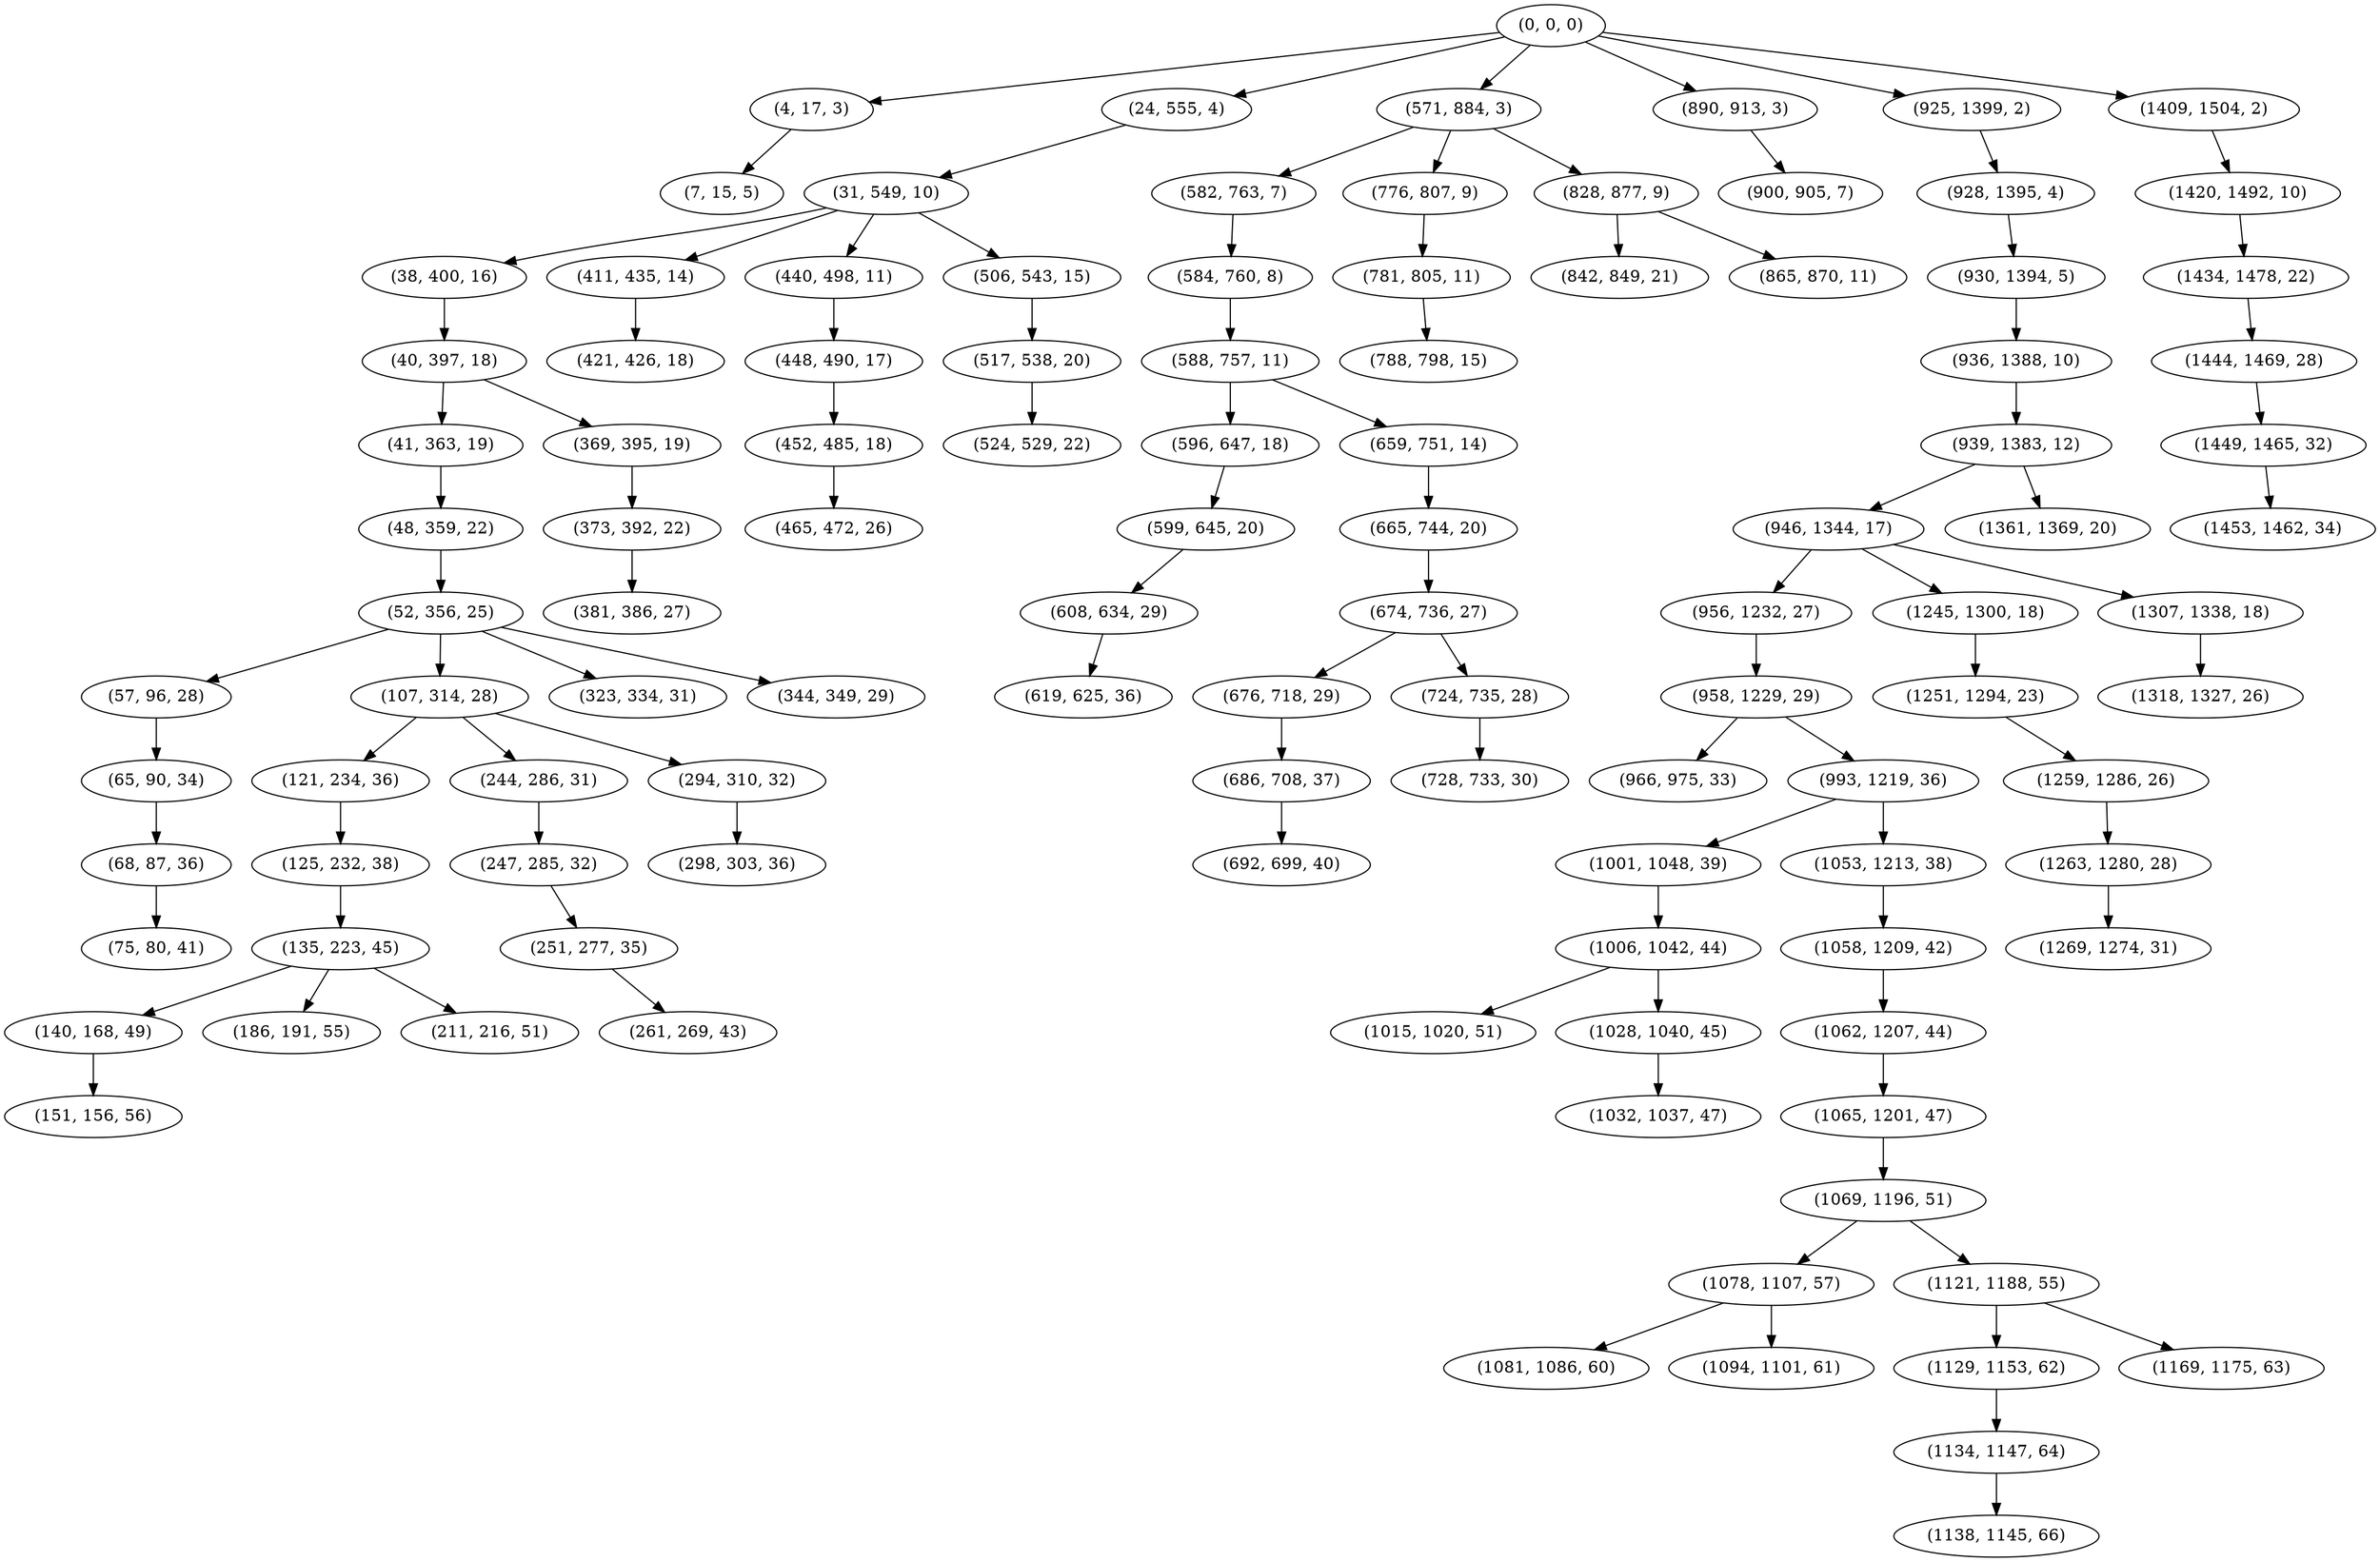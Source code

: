 digraph tree {
    "(0, 0, 0)";
    "(4, 17, 3)";
    "(7, 15, 5)";
    "(24, 555, 4)";
    "(31, 549, 10)";
    "(38, 400, 16)";
    "(40, 397, 18)";
    "(41, 363, 19)";
    "(48, 359, 22)";
    "(52, 356, 25)";
    "(57, 96, 28)";
    "(65, 90, 34)";
    "(68, 87, 36)";
    "(75, 80, 41)";
    "(107, 314, 28)";
    "(121, 234, 36)";
    "(125, 232, 38)";
    "(135, 223, 45)";
    "(140, 168, 49)";
    "(151, 156, 56)";
    "(186, 191, 55)";
    "(211, 216, 51)";
    "(244, 286, 31)";
    "(247, 285, 32)";
    "(251, 277, 35)";
    "(261, 269, 43)";
    "(294, 310, 32)";
    "(298, 303, 36)";
    "(323, 334, 31)";
    "(344, 349, 29)";
    "(369, 395, 19)";
    "(373, 392, 22)";
    "(381, 386, 27)";
    "(411, 435, 14)";
    "(421, 426, 18)";
    "(440, 498, 11)";
    "(448, 490, 17)";
    "(452, 485, 18)";
    "(465, 472, 26)";
    "(506, 543, 15)";
    "(517, 538, 20)";
    "(524, 529, 22)";
    "(571, 884, 3)";
    "(582, 763, 7)";
    "(584, 760, 8)";
    "(588, 757, 11)";
    "(596, 647, 18)";
    "(599, 645, 20)";
    "(608, 634, 29)";
    "(619, 625, 36)";
    "(659, 751, 14)";
    "(665, 744, 20)";
    "(674, 736, 27)";
    "(676, 718, 29)";
    "(686, 708, 37)";
    "(692, 699, 40)";
    "(724, 735, 28)";
    "(728, 733, 30)";
    "(776, 807, 9)";
    "(781, 805, 11)";
    "(788, 798, 15)";
    "(828, 877, 9)";
    "(842, 849, 21)";
    "(865, 870, 11)";
    "(890, 913, 3)";
    "(900, 905, 7)";
    "(925, 1399, 2)";
    "(928, 1395, 4)";
    "(930, 1394, 5)";
    "(936, 1388, 10)";
    "(939, 1383, 12)";
    "(946, 1344, 17)";
    "(956, 1232, 27)";
    "(958, 1229, 29)";
    "(966, 975, 33)";
    "(993, 1219, 36)";
    "(1001, 1048, 39)";
    "(1006, 1042, 44)";
    "(1015, 1020, 51)";
    "(1028, 1040, 45)";
    "(1032, 1037, 47)";
    "(1053, 1213, 38)";
    "(1058, 1209, 42)";
    "(1062, 1207, 44)";
    "(1065, 1201, 47)";
    "(1069, 1196, 51)";
    "(1078, 1107, 57)";
    "(1081, 1086, 60)";
    "(1094, 1101, 61)";
    "(1121, 1188, 55)";
    "(1129, 1153, 62)";
    "(1134, 1147, 64)";
    "(1138, 1145, 66)";
    "(1169, 1175, 63)";
    "(1245, 1300, 18)";
    "(1251, 1294, 23)";
    "(1259, 1286, 26)";
    "(1263, 1280, 28)";
    "(1269, 1274, 31)";
    "(1307, 1338, 18)";
    "(1318, 1327, 26)";
    "(1361, 1369, 20)";
    "(1409, 1504, 2)";
    "(1420, 1492, 10)";
    "(1434, 1478, 22)";
    "(1444, 1469, 28)";
    "(1449, 1465, 32)";
    "(1453, 1462, 34)";
    "(0, 0, 0)" -> "(4, 17, 3)";
    "(0, 0, 0)" -> "(24, 555, 4)";
    "(0, 0, 0)" -> "(571, 884, 3)";
    "(0, 0, 0)" -> "(890, 913, 3)";
    "(0, 0, 0)" -> "(925, 1399, 2)";
    "(0, 0, 0)" -> "(1409, 1504, 2)";
    "(4, 17, 3)" -> "(7, 15, 5)";
    "(24, 555, 4)" -> "(31, 549, 10)";
    "(31, 549, 10)" -> "(38, 400, 16)";
    "(31, 549, 10)" -> "(411, 435, 14)";
    "(31, 549, 10)" -> "(440, 498, 11)";
    "(31, 549, 10)" -> "(506, 543, 15)";
    "(38, 400, 16)" -> "(40, 397, 18)";
    "(40, 397, 18)" -> "(41, 363, 19)";
    "(40, 397, 18)" -> "(369, 395, 19)";
    "(41, 363, 19)" -> "(48, 359, 22)";
    "(48, 359, 22)" -> "(52, 356, 25)";
    "(52, 356, 25)" -> "(57, 96, 28)";
    "(52, 356, 25)" -> "(107, 314, 28)";
    "(52, 356, 25)" -> "(323, 334, 31)";
    "(52, 356, 25)" -> "(344, 349, 29)";
    "(57, 96, 28)" -> "(65, 90, 34)";
    "(65, 90, 34)" -> "(68, 87, 36)";
    "(68, 87, 36)" -> "(75, 80, 41)";
    "(107, 314, 28)" -> "(121, 234, 36)";
    "(107, 314, 28)" -> "(244, 286, 31)";
    "(107, 314, 28)" -> "(294, 310, 32)";
    "(121, 234, 36)" -> "(125, 232, 38)";
    "(125, 232, 38)" -> "(135, 223, 45)";
    "(135, 223, 45)" -> "(140, 168, 49)";
    "(135, 223, 45)" -> "(186, 191, 55)";
    "(135, 223, 45)" -> "(211, 216, 51)";
    "(140, 168, 49)" -> "(151, 156, 56)";
    "(244, 286, 31)" -> "(247, 285, 32)";
    "(247, 285, 32)" -> "(251, 277, 35)";
    "(251, 277, 35)" -> "(261, 269, 43)";
    "(294, 310, 32)" -> "(298, 303, 36)";
    "(369, 395, 19)" -> "(373, 392, 22)";
    "(373, 392, 22)" -> "(381, 386, 27)";
    "(411, 435, 14)" -> "(421, 426, 18)";
    "(440, 498, 11)" -> "(448, 490, 17)";
    "(448, 490, 17)" -> "(452, 485, 18)";
    "(452, 485, 18)" -> "(465, 472, 26)";
    "(506, 543, 15)" -> "(517, 538, 20)";
    "(517, 538, 20)" -> "(524, 529, 22)";
    "(571, 884, 3)" -> "(582, 763, 7)";
    "(571, 884, 3)" -> "(776, 807, 9)";
    "(571, 884, 3)" -> "(828, 877, 9)";
    "(582, 763, 7)" -> "(584, 760, 8)";
    "(584, 760, 8)" -> "(588, 757, 11)";
    "(588, 757, 11)" -> "(596, 647, 18)";
    "(588, 757, 11)" -> "(659, 751, 14)";
    "(596, 647, 18)" -> "(599, 645, 20)";
    "(599, 645, 20)" -> "(608, 634, 29)";
    "(608, 634, 29)" -> "(619, 625, 36)";
    "(659, 751, 14)" -> "(665, 744, 20)";
    "(665, 744, 20)" -> "(674, 736, 27)";
    "(674, 736, 27)" -> "(676, 718, 29)";
    "(674, 736, 27)" -> "(724, 735, 28)";
    "(676, 718, 29)" -> "(686, 708, 37)";
    "(686, 708, 37)" -> "(692, 699, 40)";
    "(724, 735, 28)" -> "(728, 733, 30)";
    "(776, 807, 9)" -> "(781, 805, 11)";
    "(781, 805, 11)" -> "(788, 798, 15)";
    "(828, 877, 9)" -> "(842, 849, 21)";
    "(828, 877, 9)" -> "(865, 870, 11)";
    "(890, 913, 3)" -> "(900, 905, 7)";
    "(925, 1399, 2)" -> "(928, 1395, 4)";
    "(928, 1395, 4)" -> "(930, 1394, 5)";
    "(930, 1394, 5)" -> "(936, 1388, 10)";
    "(936, 1388, 10)" -> "(939, 1383, 12)";
    "(939, 1383, 12)" -> "(946, 1344, 17)";
    "(939, 1383, 12)" -> "(1361, 1369, 20)";
    "(946, 1344, 17)" -> "(956, 1232, 27)";
    "(946, 1344, 17)" -> "(1245, 1300, 18)";
    "(946, 1344, 17)" -> "(1307, 1338, 18)";
    "(956, 1232, 27)" -> "(958, 1229, 29)";
    "(958, 1229, 29)" -> "(966, 975, 33)";
    "(958, 1229, 29)" -> "(993, 1219, 36)";
    "(993, 1219, 36)" -> "(1001, 1048, 39)";
    "(993, 1219, 36)" -> "(1053, 1213, 38)";
    "(1001, 1048, 39)" -> "(1006, 1042, 44)";
    "(1006, 1042, 44)" -> "(1015, 1020, 51)";
    "(1006, 1042, 44)" -> "(1028, 1040, 45)";
    "(1028, 1040, 45)" -> "(1032, 1037, 47)";
    "(1053, 1213, 38)" -> "(1058, 1209, 42)";
    "(1058, 1209, 42)" -> "(1062, 1207, 44)";
    "(1062, 1207, 44)" -> "(1065, 1201, 47)";
    "(1065, 1201, 47)" -> "(1069, 1196, 51)";
    "(1069, 1196, 51)" -> "(1078, 1107, 57)";
    "(1069, 1196, 51)" -> "(1121, 1188, 55)";
    "(1078, 1107, 57)" -> "(1081, 1086, 60)";
    "(1078, 1107, 57)" -> "(1094, 1101, 61)";
    "(1121, 1188, 55)" -> "(1129, 1153, 62)";
    "(1121, 1188, 55)" -> "(1169, 1175, 63)";
    "(1129, 1153, 62)" -> "(1134, 1147, 64)";
    "(1134, 1147, 64)" -> "(1138, 1145, 66)";
    "(1245, 1300, 18)" -> "(1251, 1294, 23)";
    "(1251, 1294, 23)" -> "(1259, 1286, 26)";
    "(1259, 1286, 26)" -> "(1263, 1280, 28)";
    "(1263, 1280, 28)" -> "(1269, 1274, 31)";
    "(1307, 1338, 18)" -> "(1318, 1327, 26)";
    "(1409, 1504, 2)" -> "(1420, 1492, 10)";
    "(1420, 1492, 10)" -> "(1434, 1478, 22)";
    "(1434, 1478, 22)" -> "(1444, 1469, 28)";
    "(1444, 1469, 28)" -> "(1449, 1465, 32)";
    "(1449, 1465, 32)" -> "(1453, 1462, 34)";
}
